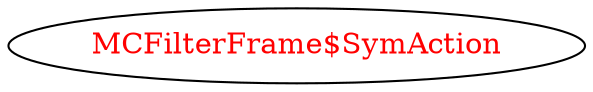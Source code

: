 digraph dependencyGraph {
 concentrate=true;
 ranksep="2.0";
 rankdir="LR"; 
 splines="ortho";
"MCFilterFrame$SymAction" [fontcolor="red"];
}